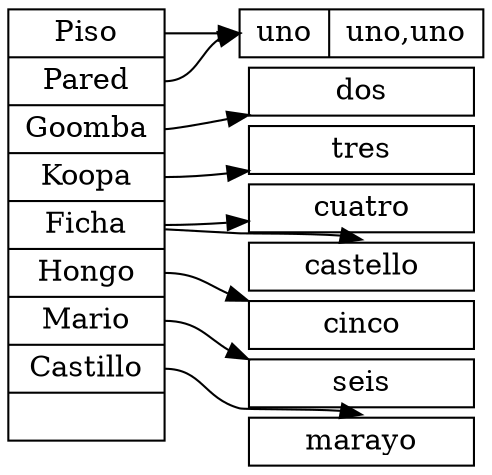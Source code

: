 digraph G {
nodesep=.05;
rankdir=LR;
 node [shape=record,width=.1,height=.1];

 node0 [label = "<f0> Piso|<f1> Pared|<f2>Goomba |<f3> Koopa|<f4> Ficha|<f5>Hongo |<f6>Mario |<f7>Castillo| ",height=2.5];
 node [width = 1.5];node1 [label = "{<n> uno|uno,uno}"];
node2 [label = "{<n> dos}"];
node3 [label = "{<n> tres}"];
node4 [label = "{<n> cuatro}"];
node5 [label = "{<n> cinco}"];
node6 [label = "{<n> seis}"];
node7 [label="{ marayo }"];
node8 [label="{ castello }"];

node0:f0 -> node1:n;
 node0:f1 -> node1:n;
 node0:f2 -> node2:n;
 node0:f3 -> node3:n;
 node0:f4 -> node4:n;
 node0:f5 -> node5:n;
 node0:f6 -> node6:n;
 node0:f7 -> node7:n;
 node0:f8 -> node8:n;
}
